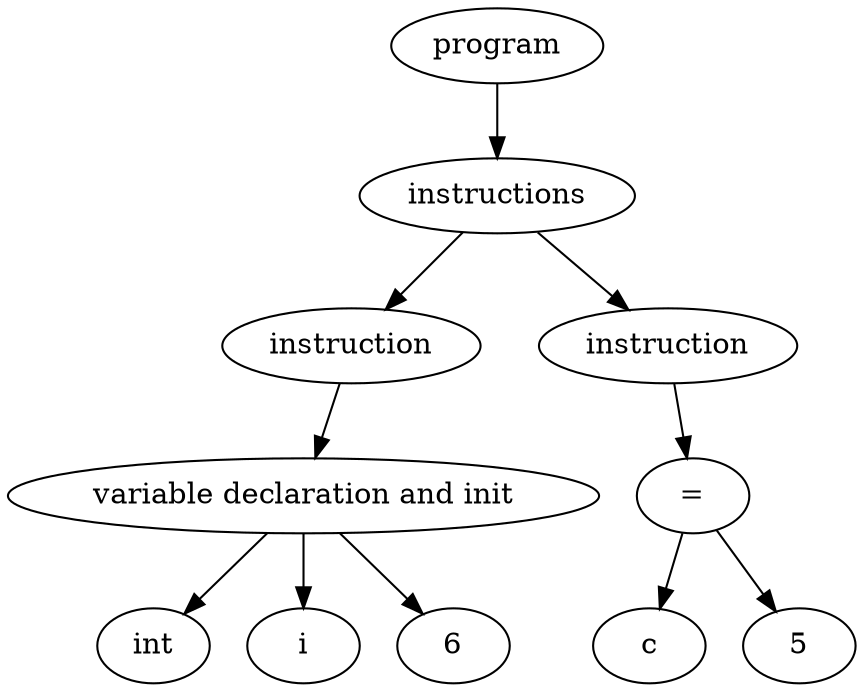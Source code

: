 digraph "Abstract Syntax Tree" {
	140430803692944 [label=int]
	140430803691264 -> 140430803692944
	140430803691696 [label=i]
	140430803691264 -> 140430803691696
	140430803692176 [label=6]
	140430803691264 -> 140430803692176
	140430803691264 [label="variable declaration and init"]
	140430803692896 -> 140430803691264
	140430803692896 [label=instruction]
	140430803691840 -> 140430803692896
	140430803693136 [label=c]
	140430803692992 -> 140430803693136
	140430803692800 [label=5]
	140430803692992 -> 140430803692800
	140430803692992 [label="="]
	140430803691504 -> 140430803692992
	140430803691504 [label=instruction]
	140430803691840 -> 140430803691504
	140430803691840 [label=instructions]
	140430803691024 -> 140430803691840
	140430803691024 [label=program]
}
